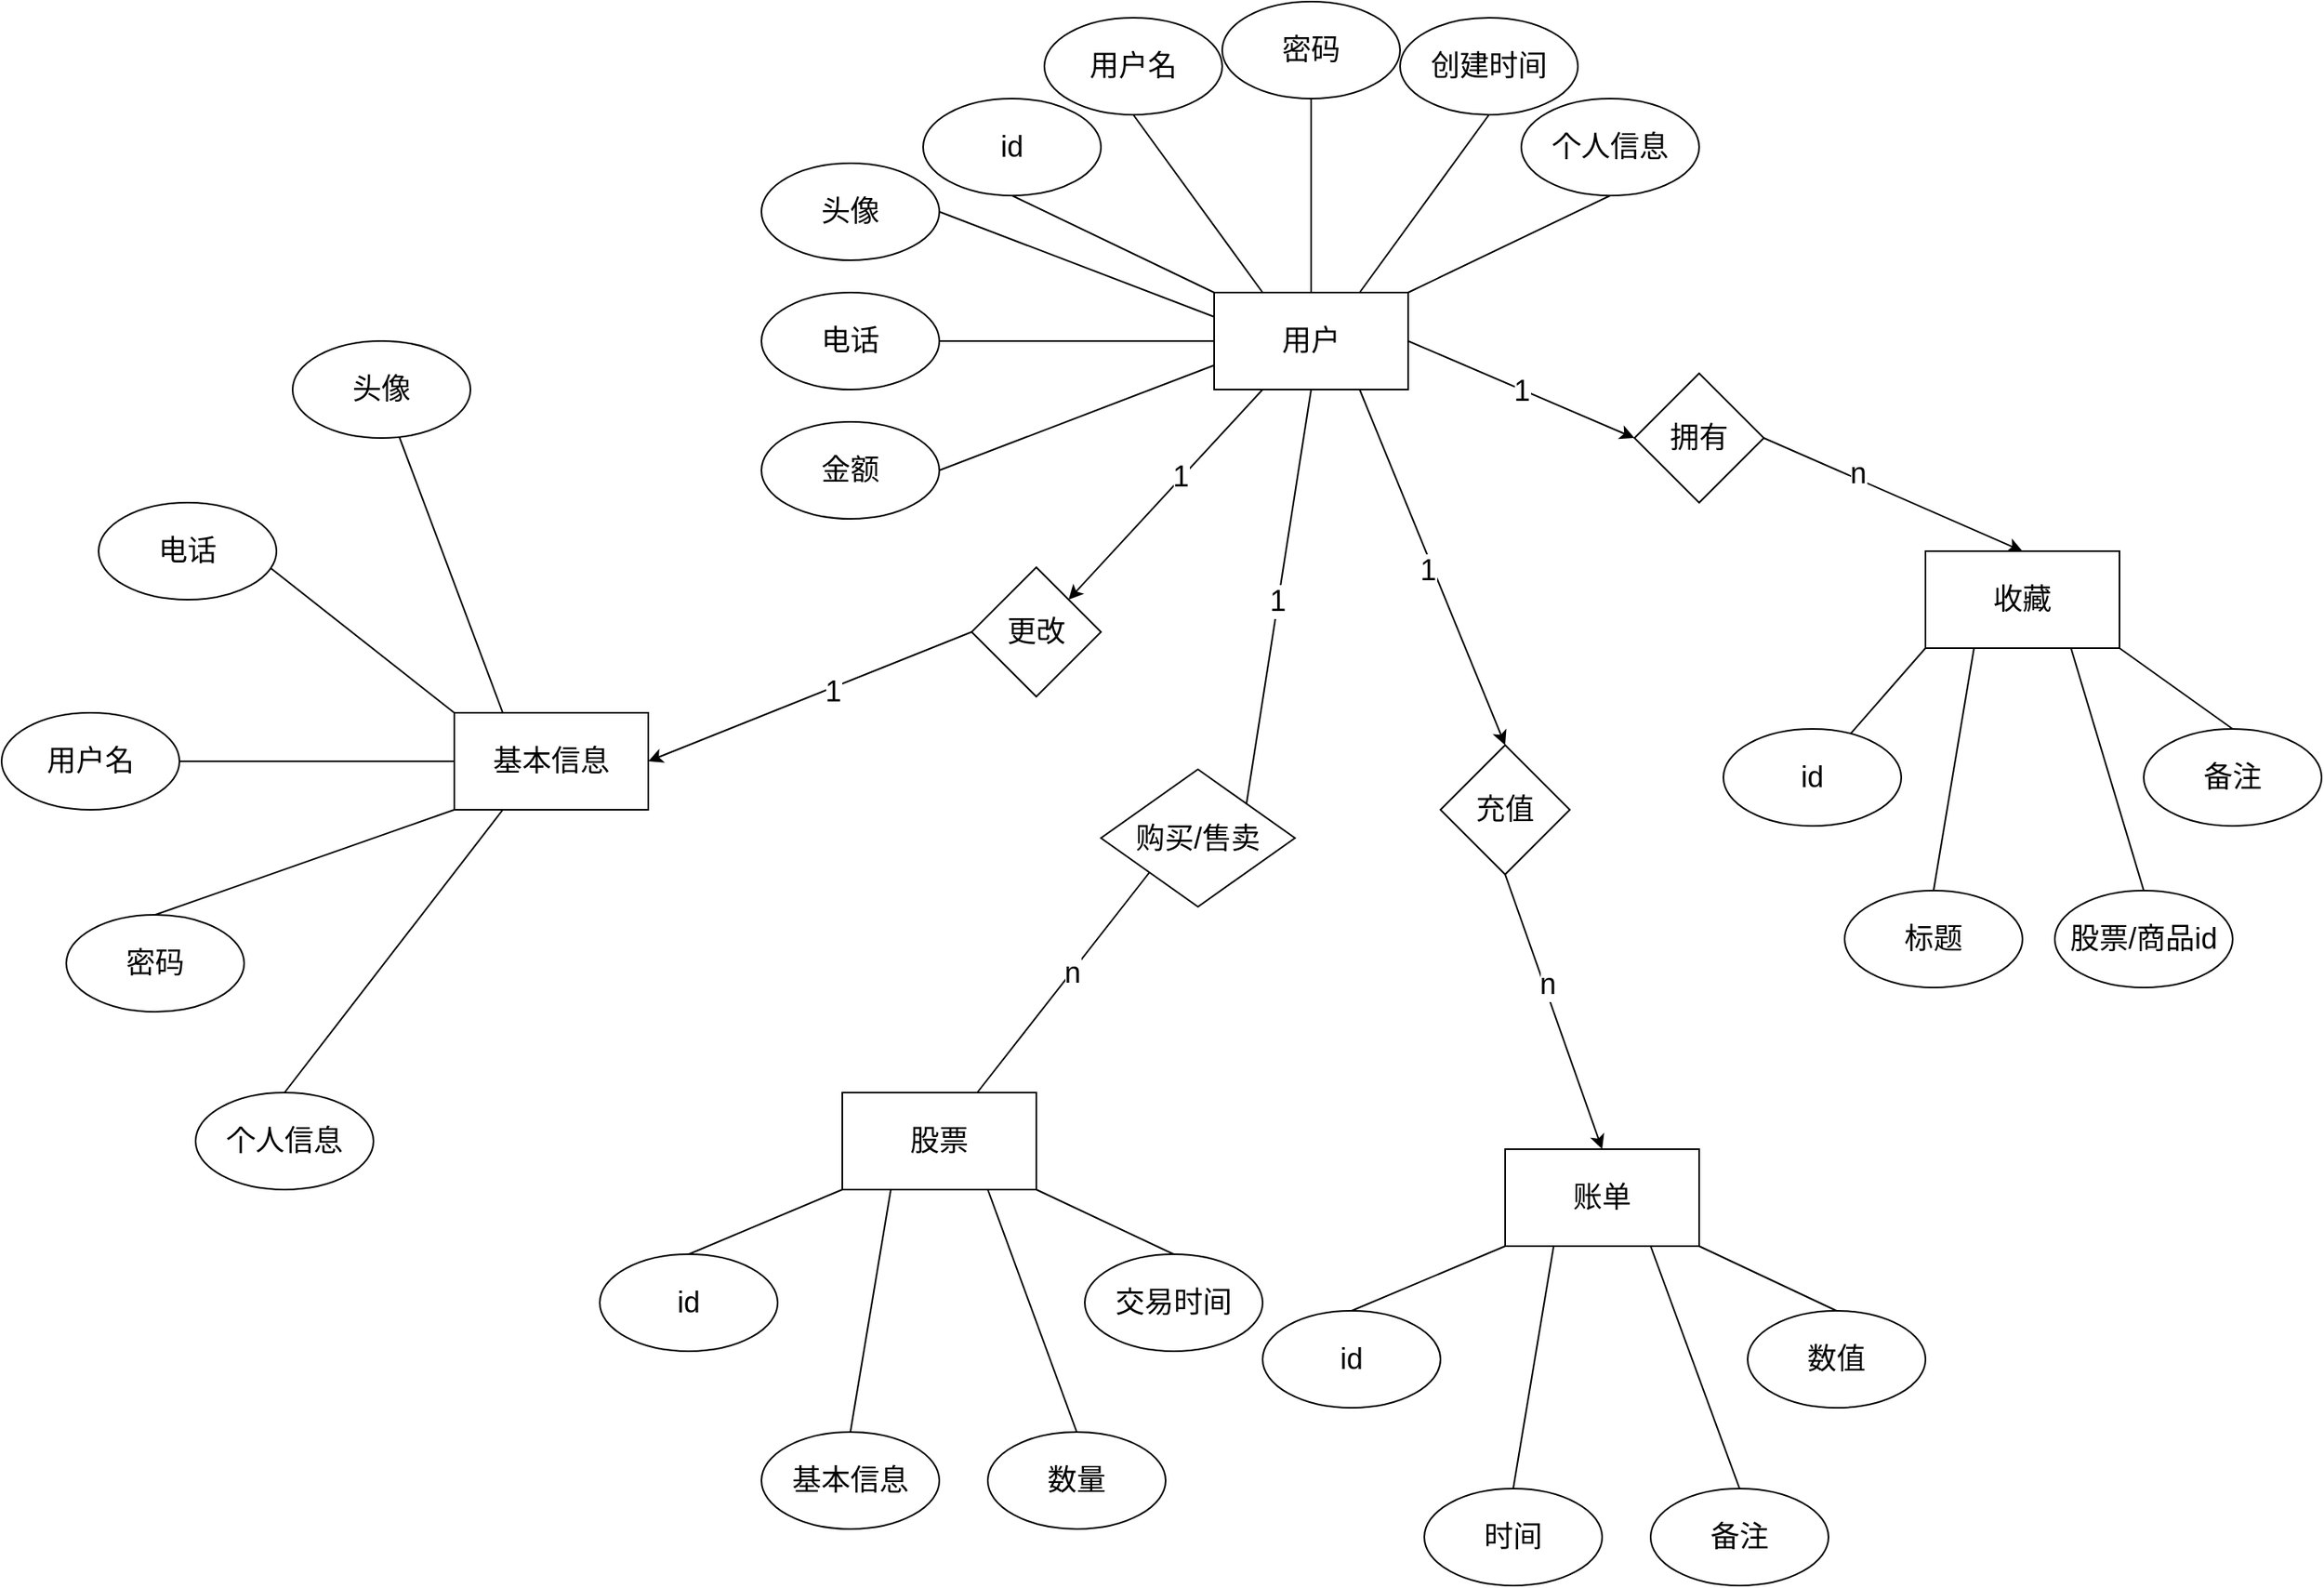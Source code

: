 <mxfile version="22.1.11" type="github">
  <diagram name="第 1 页" id="3jlHphtdO4E3uNvfyLha">
    <mxGraphModel dx="2547" dy="1224" grid="1" gridSize="10" guides="1" tooltips="1" connect="1" arrows="1" fold="1" page="1" pageScale="1" pageWidth="827" pageHeight="1169" math="0" shadow="0">
      <root>
        <mxCell id="0" />
        <mxCell id="1" parent="0" />
        <mxCell id="ewEKZoaJSPh1XdrwmUaL-1" style="rounded=0;orthogonalLoop=1;jettySize=auto;html=1;exitX=0.25;exitY=0;exitDx=0;exitDy=0;entryX=0.5;entryY=1;entryDx=0;entryDy=0;fontStyle=0;fontSize=18;endArrow=none;endFill=0;" edge="1" parent="1" source="ewEKZoaJSPh1XdrwmUaL-15" target="ewEKZoaJSPh1XdrwmUaL-17">
          <mxGeometry relative="1" as="geometry" />
        </mxCell>
        <mxCell id="ewEKZoaJSPh1XdrwmUaL-2" style="rounded=0;orthogonalLoop=1;jettySize=auto;html=1;exitX=0.5;exitY=0;exitDx=0;exitDy=0;entryX=0.5;entryY=1;entryDx=0;entryDy=0;fontStyle=0;fontSize=18;endArrow=none;endFill=0;" edge="1" parent="1" source="ewEKZoaJSPh1XdrwmUaL-15" target="ewEKZoaJSPh1XdrwmUaL-18">
          <mxGeometry relative="1" as="geometry" />
        </mxCell>
        <mxCell id="ewEKZoaJSPh1XdrwmUaL-3" style="rounded=0;orthogonalLoop=1;jettySize=auto;html=1;exitX=0.75;exitY=0;exitDx=0;exitDy=0;entryX=0.5;entryY=1;entryDx=0;entryDy=0;endArrow=none;endFill=0;" edge="1" parent="1" source="ewEKZoaJSPh1XdrwmUaL-15" target="ewEKZoaJSPh1XdrwmUaL-19">
          <mxGeometry relative="1" as="geometry" />
        </mxCell>
        <mxCell id="ewEKZoaJSPh1XdrwmUaL-4" style="rounded=0;orthogonalLoop=1;jettySize=auto;html=1;exitX=1;exitY=0;exitDx=0;exitDy=0;entryX=0.5;entryY=1;entryDx=0;entryDy=0;endArrow=none;endFill=0;" edge="1" parent="1" source="ewEKZoaJSPh1XdrwmUaL-15" target="ewEKZoaJSPh1XdrwmUaL-20">
          <mxGeometry relative="1" as="geometry" />
        </mxCell>
        <mxCell id="ewEKZoaJSPh1XdrwmUaL-5" style="rounded=0;orthogonalLoop=1;jettySize=auto;html=1;exitX=0;exitY=0;exitDx=0;exitDy=0;entryX=0.5;entryY=1;entryDx=0;entryDy=0;endArrow=none;endFill=0;" edge="1" parent="1" source="ewEKZoaJSPh1XdrwmUaL-15" target="ewEKZoaJSPh1XdrwmUaL-16">
          <mxGeometry relative="1" as="geometry" />
        </mxCell>
        <mxCell id="ewEKZoaJSPh1XdrwmUaL-6" style="rounded=0;orthogonalLoop=1;jettySize=auto;html=1;exitX=0;exitY=0.25;exitDx=0;exitDy=0;entryX=1;entryY=0.5;entryDx=0;entryDy=0;endArrow=none;endFill=0;" edge="1" parent="1" source="ewEKZoaJSPh1XdrwmUaL-15" target="ewEKZoaJSPh1XdrwmUaL-23">
          <mxGeometry relative="1" as="geometry" />
        </mxCell>
        <mxCell id="ewEKZoaJSPh1XdrwmUaL-7" style="rounded=0;orthogonalLoop=1;jettySize=auto;html=1;exitX=0;exitY=0.5;exitDx=0;exitDy=0;entryX=1;entryY=0.5;entryDx=0;entryDy=0;endArrow=none;endFill=0;" edge="1" parent="1" source="ewEKZoaJSPh1XdrwmUaL-15" target="ewEKZoaJSPh1XdrwmUaL-21">
          <mxGeometry relative="1" as="geometry" />
        </mxCell>
        <mxCell id="ewEKZoaJSPh1XdrwmUaL-8" style="rounded=0;orthogonalLoop=1;jettySize=auto;html=1;exitX=0;exitY=0.75;exitDx=0;exitDy=0;entryX=1;entryY=0.5;entryDx=0;entryDy=0;endArrow=none;endFill=0;fontSize=18;" edge="1" parent="1" source="ewEKZoaJSPh1XdrwmUaL-15" target="ewEKZoaJSPh1XdrwmUaL-22">
          <mxGeometry relative="1" as="geometry" />
        </mxCell>
        <mxCell id="ewEKZoaJSPh1XdrwmUaL-9" style="rounded=0;orthogonalLoop=1;jettySize=auto;html=1;exitX=1;exitY=0.5;exitDx=0;exitDy=0;entryX=0;entryY=0.5;entryDx=0;entryDy=0;" edge="1" parent="1" source="ewEKZoaJSPh1XdrwmUaL-15" target="ewEKZoaJSPh1XdrwmUaL-45">
          <mxGeometry relative="1" as="geometry" />
        </mxCell>
        <mxCell id="ewEKZoaJSPh1XdrwmUaL-10" value="1" style="edgeLabel;html=1;align=center;verticalAlign=middle;resizable=0;points=[];fontSize=18;" vertex="1" connectable="0" parent="ewEKZoaJSPh1XdrwmUaL-9">
          <mxGeometry x="-0.002" y="-1" relative="1" as="geometry">
            <mxPoint as="offset" />
          </mxGeometry>
        </mxCell>
        <mxCell id="ewEKZoaJSPh1XdrwmUaL-11" style="rounded=0;orthogonalLoop=1;jettySize=auto;html=1;entryX=0.5;entryY=0;entryDx=0;entryDy=0;fontSize=18;exitX=0.75;exitY=1;exitDx=0;exitDy=0;" edge="1" parent="1" source="ewEKZoaJSPh1XdrwmUaL-15" target="ewEKZoaJSPh1XdrwmUaL-39">
          <mxGeometry relative="1" as="geometry">
            <mxPoint x="210" y="300" as="sourcePoint" />
          </mxGeometry>
        </mxCell>
        <mxCell id="ewEKZoaJSPh1XdrwmUaL-12" value="1" style="edgeLabel;html=1;align=center;verticalAlign=middle;resizable=0;points=[];fontSize=18;" vertex="1" connectable="0" parent="ewEKZoaJSPh1XdrwmUaL-11">
          <mxGeometry x="0.002" y="-4" relative="1" as="geometry">
            <mxPoint as="offset" />
          </mxGeometry>
        </mxCell>
        <mxCell id="ewEKZoaJSPh1XdrwmUaL-13" style="rounded=0;orthogonalLoop=1;jettySize=auto;html=1;exitX=0.25;exitY=1;exitDx=0;exitDy=0;entryX=1;entryY=0;entryDx=0;entryDy=0;fontSize=18;" edge="1" parent="1" source="ewEKZoaJSPh1XdrwmUaL-15" target="ewEKZoaJSPh1XdrwmUaL-42">
          <mxGeometry relative="1" as="geometry" />
        </mxCell>
        <mxCell id="ewEKZoaJSPh1XdrwmUaL-14" value="1" style="edgeLabel;html=1;align=center;verticalAlign=middle;resizable=0;points=[];fontSize=18;" vertex="1" connectable="0" parent="ewEKZoaJSPh1XdrwmUaL-13">
          <mxGeometry x="-0.156" y="-1" relative="1" as="geometry">
            <mxPoint as="offset" />
          </mxGeometry>
        </mxCell>
        <mxCell id="ewEKZoaJSPh1XdrwmUaL-76" style="rounded=0;orthogonalLoop=1;jettySize=auto;html=1;exitX=0.5;exitY=1;exitDx=0;exitDy=0;entryX=1;entryY=0;entryDx=0;entryDy=0;endArrow=none;endFill=0;fontSize=18;" edge="1" parent="1" source="ewEKZoaJSPh1XdrwmUaL-15" target="ewEKZoaJSPh1XdrwmUaL-74">
          <mxGeometry relative="1" as="geometry" />
        </mxCell>
        <mxCell id="ewEKZoaJSPh1XdrwmUaL-78" value="1" style="edgeLabel;html=1;align=center;verticalAlign=middle;resizable=0;points=[];fontSize=18;" vertex="1" connectable="0" parent="ewEKZoaJSPh1XdrwmUaL-76">
          <mxGeometry x="0.019" y="-1" relative="1" as="geometry">
            <mxPoint as="offset" />
          </mxGeometry>
        </mxCell>
        <mxCell id="ewEKZoaJSPh1XdrwmUaL-15" value="用户" style="rounded=0;whiteSpace=wrap;html=1;fontStyle=0;fontSize=18;" vertex="1" parent="1">
          <mxGeometry x="140" y="210" width="120" height="60" as="geometry" />
        </mxCell>
        <mxCell id="ewEKZoaJSPh1XdrwmUaL-16" value="id" style="ellipse;whiteSpace=wrap;html=1;fontStyle=0;fontSize=18;" vertex="1" parent="1">
          <mxGeometry x="-40" y="90" width="110" height="60" as="geometry" />
        </mxCell>
        <mxCell id="ewEKZoaJSPh1XdrwmUaL-17" value="用户名" style="ellipse;whiteSpace=wrap;html=1;fontStyle=0;fontSize=18;" vertex="1" parent="1">
          <mxGeometry x="35" y="40" width="110" height="60" as="geometry" />
        </mxCell>
        <mxCell id="ewEKZoaJSPh1XdrwmUaL-18" value="密码" style="ellipse;whiteSpace=wrap;html=1;fontStyle=0;fontSize=18;" vertex="1" parent="1">
          <mxGeometry x="145" y="30" width="110" height="60" as="geometry" />
        </mxCell>
        <mxCell id="ewEKZoaJSPh1XdrwmUaL-19" value="创建时间" style="ellipse;whiteSpace=wrap;html=1;fontStyle=0;fontSize=18;" vertex="1" parent="1">
          <mxGeometry x="255" y="40" width="110" height="60" as="geometry" />
        </mxCell>
        <mxCell id="ewEKZoaJSPh1XdrwmUaL-20" value="个人信息" style="ellipse;whiteSpace=wrap;html=1;fontStyle=0;fontSize=18;" vertex="1" parent="1">
          <mxGeometry x="330" y="90" width="110" height="60" as="geometry" />
        </mxCell>
        <mxCell id="ewEKZoaJSPh1XdrwmUaL-21" value="电话" style="ellipse;whiteSpace=wrap;html=1;fontStyle=0;fontSize=18;" vertex="1" parent="1">
          <mxGeometry x="-140" y="210" width="110" height="60" as="geometry" />
        </mxCell>
        <mxCell id="ewEKZoaJSPh1XdrwmUaL-22" value="金额" style="ellipse;whiteSpace=wrap;html=1;fontStyle=0;fontSize=18;" vertex="1" parent="1">
          <mxGeometry x="-140" y="290" width="110" height="60" as="geometry" />
        </mxCell>
        <mxCell id="ewEKZoaJSPh1XdrwmUaL-23" value="头像" style="ellipse;whiteSpace=wrap;html=1;fontStyle=0;fontSize=18;" vertex="1" parent="1">
          <mxGeometry x="-140" y="130" width="110" height="60" as="geometry" />
        </mxCell>
        <mxCell id="ewEKZoaJSPh1XdrwmUaL-24" style="rounded=0;orthogonalLoop=1;jettySize=auto;html=1;exitX=0;exitY=0.5;exitDx=0;exitDy=0;endArrow=none;endFill=0;" edge="1" parent="1" source="ewEKZoaJSPh1XdrwmUaL-28" target="ewEKZoaJSPh1XdrwmUaL-51">
          <mxGeometry relative="1" as="geometry" />
        </mxCell>
        <mxCell id="ewEKZoaJSPh1XdrwmUaL-25" style="rounded=0;orthogonalLoop=1;jettySize=auto;html=1;exitX=0;exitY=1;exitDx=0;exitDy=0;entryX=0.5;entryY=0;entryDx=0;entryDy=0;endArrow=none;endFill=0;" edge="1" parent="1" source="ewEKZoaJSPh1XdrwmUaL-28" target="ewEKZoaJSPh1XdrwmUaL-46">
          <mxGeometry relative="1" as="geometry" />
        </mxCell>
        <mxCell id="ewEKZoaJSPh1XdrwmUaL-26" style="rounded=0;orthogonalLoop=1;jettySize=auto;html=1;exitX=0.25;exitY=1;exitDx=0;exitDy=0;entryX=0.5;entryY=0;entryDx=0;entryDy=0;endArrow=none;endFill=0;" edge="1" parent="1" source="ewEKZoaJSPh1XdrwmUaL-28" target="ewEKZoaJSPh1XdrwmUaL-47">
          <mxGeometry relative="1" as="geometry" />
        </mxCell>
        <mxCell id="ewEKZoaJSPh1XdrwmUaL-27" style="rounded=0;orthogonalLoop=1;jettySize=auto;html=1;exitX=0.25;exitY=0;exitDx=0;exitDy=0;endArrow=none;endFill=0;fontSize=18;" edge="1" parent="1" source="ewEKZoaJSPh1XdrwmUaL-28" target="ewEKZoaJSPh1XdrwmUaL-54">
          <mxGeometry relative="1" as="geometry" />
        </mxCell>
        <mxCell id="ewEKZoaJSPh1XdrwmUaL-58" style="rounded=0;orthogonalLoop=1;jettySize=auto;html=1;exitX=0;exitY=0;exitDx=0;exitDy=0;entryX=0.5;entryY=0;entryDx=0;entryDy=0;endArrow=none;endFill=0;" edge="1" parent="1" source="ewEKZoaJSPh1XdrwmUaL-28" target="ewEKZoaJSPh1XdrwmUaL-57">
          <mxGeometry relative="1" as="geometry" />
        </mxCell>
        <mxCell id="ewEKZoaJSPh1XdrwmUaL-28" value="基本信息" style="rounded=0;whiteSpace=wrap;html=1;fontStyle=0;fontSize=18;" vertex="1" parent="1">
          <mxGeometry x="-330" y="470" width="120" height="60" as="geometry" />
        </mxCell>
        <mxCell id="ewEKZoaJSPh1XdrwmUaL-29" style="rounded=0;orthogonalLoop=1;jettySize=auto;html=1;exitX=0;exitY=1;exitDx=0;exitDy=0;endArrow=none;endFill=0;fontSize=18;" edge="1" parent="1" source="ewEKZoaJSPh1XdrwmUaL-32" target="ewEKZoaJSPh1XdrwmUaL-52">
          <mxGeometry relative="1" as="geometry" />
        </mxCell>
        <mxCell id="ewEKZoaJSPh1XdrwmUaL-30" style="rounded=0;orthogonalLoop=1;jettySize=auto;html=1;exitX=0.25;exitY=1;exitDx=0;exitDy=0;entryX=0.5;entryY=0;entryDx=0;entryDy=0;endArrow=none;endFill=0;fontSize=18;" edge="1" parent="1" source="ewEKZoaJSPh1XdrwmUaL-32" target="ewEKZoaJSPh1XdrwmUaL-48">
          <mxGeometry relative="1" as="geometry" />
        </mxCell>
        <mxCell id="ewEKZoaJSPh1XdrwmUaL-31" style="rounded=0;orthogonalLoop=1;jettySize=auto;html=1;exitX=1;exitY=1;exitDx=0;exitDy=0;entryX=0.5;entryY=0;entryDx=0;entryDy=0;endArrow=none;endFill=0;fontSize=18;" edge="1" parent="1" source="ewEKZoaJSPh1XdrwmUaL-32" target="ewEKZoaJSPh1XdrwmUaL-53">
          <mxGeometry relative="1" as="geometry" />
        </mxCell>
        <mxCell id="ewEKZoaJSPh1XdrwmUaL-32" value="收藏" style="rounded=0;whiteSpace=wrap;html=1;fontStyle=0;fontSize=18;" vertex="1" parent="1">
          <mxGeometry x="580" y="370" width="120" height="60" as="geometry" />
        </mxCell>
        <mxCell id="ewEKZoaJSPh1XdrwmUaL-33" style="rounded=0;orthogonalLoop=1;jettySize=auto;html=1;exitX=0;exitY=1;exitDx=0;exitDy=0;entryX=0.5;entryY=0;entryDx=0;entryDy=0;endArrow=none;endFill=0;fontSize=18;" edge="1" parent="1" source="ewEKZoaJSPh1XdrwmUaL-36" target="ewEKZoaJSPh1XdrwmUaL-50">
          <mxGeometry relative="1" as="geometry" />
        </mxCell>
        <mxCell id="ewEKZoaJSPh1XdrwmUaL-34" style="rounded=0;orthogonalLoop=1;jettySize=auto;html=1;exitX=0.25;exitY=1;exitDx=0;exitDy=0;entryX=0.5;entryY=0;entryDx=0;entryDy=0;endArrow=none;endFill=0;fontSize=18;" edge="1" parent="1" source="ewEKZoaJSPh1XdrwmUaL-36" target="ewEKZoaJSPh1XdrwmUaL-49">
          <mxGeometry relative="1" as="geometry" />
        </mxCell>
        <mxCell id="ewEKZoaJSPh1XdrwmUaL-35" style="rounded=0;orthogonalLoop=1;jettySize=auto;html=1;exitX=1;exitY=1;exitDx=0;exitDy=0;entryX=0.5;entryY=0;entryDx=0;entryDy=0;endArrow=none;endFill=0;fontSize=18;" edge="1" parent="1" source="ewEKZoaJSPh1XdrwmUaL-36" target="ewEKZoaJSPh1XdrwmUaL-55">
          <mxGeometry relative="1" as="geometry" />
        </mxCell>
        <mxCell id="ewEKZoaJSPh1XdrwmUaL-36" value="账单" style="rounded=0;whiteSpace=wrap;html=1;fontStyle=0;fontSize=18;" vertex="1" parent="1">
          <mxGeometry x="320" y="740" width="120" height="60" as="geometry" />
        </mxCell>
        <mxCell id="ewEKZoaJSPh1XdrwmUaL-37" style="rounded=0;orthogonalLoop=1;jettySize=auto;html=1;exitX=0.5;exitY=1;exitDx=0;exitDy=0;entryX=0.5;entryY=0;entryDx=0;entryDy=0;fontSize=18;" edge="1" parent="1" source="ewEKZoaJSPh1XdrwmUaL-39" target="ewEKZoaJSPh1XdrwmUaL-36">
          <mxGeometry relative="1" as="geometry" />
        </mxCell>
        <mxCell id="ewEKZoaJSPh1XdrwmUaL-38" value="n" style="edgeLabel;html=1;align=center;verticalAlign=middle;resizable=0;points=[];fontSize=18;" vertex="1" connectable="0" parent="ewEKZoaJSPh1XdrwmUaL-37">
          <mxGeometry x="-0.192" y="2" relative="1" as="geometry">
            <mxPoint as="offset" />
          </mxGeometry>
        </mxCell>
        <mxCell id="ewEKZoaJSPh1XdrwmUaL-39" value="充值" style="rhombus;whiteSpace=wrap;html=1;fontSize=18;" vertex="1" parent="1">
          <mxGeometry x="280" y="490" width="80" height="80" as="geometry" />
        </mxCell>
        <mxCell id="ewEKZoaJSPh1XdrwmUaL-40" style="rounded=0;orthogonalLoop=1;jettySize=auto;html=1;exitX=0;exitY=0.5;exitDx=0;exitDy=0;entryX=1;entryY=0.5;entryDx=0;entryDy=0;fontSize=18;" edge="1" parent="1" source="ewEKZoaJSPh1XdrwmUaL-42" target="ewEKZoaJSPh1XdrwmUaL-28">
          <mxGeometry relative="1" as="geometry" />
        </mxCell>
        <mxCell id="ewEKZoaJSPh1XdrwmUaL-41" value="1" style="edgeLabel;html=1;align=center;verticalAlign=middle;resizable=0;points=[];fontSize=18;" vertex="1" connectable="0" parent="ewEKZoaJSPh1XdrwmUaL-40">
          <mxGeometry x="-0.133" y="2" relative="1" as="geometry">
            <mxPoint as="offset" />
          </mxGeometry>
        </mxCell>
        <mxCell id="ewEKZoaJSPh1XdrwmUaL-42" value="更改" style="rhombus;whiteSpace=wrap;html=1;fontSize=18;" vertex="1" parent="1">
          <mxGeometry x="-10" y="380" width="80" height="80" as="geometry" />
        </mxCell>
        <mxCell id="ewEKZoaJSPh1XdrwmUaL-43" style="rounded=0;orthogonalLoop=1;jettySize=auto;html=1;exitX=1;exitY=0.5;exitDx=0;exitDy=0;entryX=0.5;entryY=0;entryDx=0;entryDy=0;fontSize=18;" edge="1" parent="1" source="ewEKZoaJSPh1XdrwmUaL-45" target="ewEKZoaJSPh1XdrwmUaL-32">
          <mxGeometry relative="1" as="geometry">
            <mxPoint x="630" y="360" as="targetPoint" />
          </mxGeometry>
        </mxCell>
        <mxCell id="ewEKZoaJSPh1XdrwmUaL-44" value="n" style="edgeLabel;html=1;align=center;verticalAlign=middle;resizable=0;points=[];fontSize=18;" vertex="1" connectable="0" parent="ewEKZoaJSPh1XdrwmUaL-43">
          <mxGeometry x="-0.29" y="3" relative="1" as="geometry">
            <mxPoint as="offset" />
          </mxGeometry>
        </mxCell>
        <mxCell id="ewEKZoaJSPh1XdrwmUaL-45" value="拥有" style="rhombus;whiteSpace=wrap;html=1;fontSize=18;" vertex="1" parent="1">
          <mxGeometry x="400" y="260" width="80" height="80" as="geometry" />
        </mxCell>
        <mxCell id="ewEKZoaJSPh1XdrwmUaL-46" value="密码" style="ellipse;whiteSpace=wrap;html=1;fontStyle=0;fontSize=18;" vertex="1" parent="1">
          <mxGeometry x="-570" y="595" width="110" height="60" as="geometry" />
        </mxCell>
        <mxCell id="ewEKZoaJSPh1XdrwmUaL-47" value="个人信息" style="ellipse;whiteSpace=wrap;html=1;fontStyle=0;fontSize=18;" vertex="1" parent="1">
          <mxGeometry x="-490" y="705" width="110" height="60" as="geometry" />
        </mxCell>
        <mxCell id="ewEKZoaJSPh1XdrwmUaL-48" value="标题" style="ellipse;whiteSpace=wrap;html=1;fontStyle=0;fontSize=18;" vertex="1" parent="1">
          <mxGeometry x="530" y="580" width="110" height="60" as="geometry" />
        </mxCell>
        <mxCell id="ewEKZoaJSPh1XdrwmUaL-49" value="时间" style="ellipse;whiteSpace=wrap;html=1;fontStyle=0;fontSize=18;" vertex="1" parent="1">
          <mxGeometry x="270" y="950" width="110" height="60" as="geometry" />
        </mxCell>
        <mxCell id="ewEKZoaJSPh1XdrwmUaL-50" value="id" style="ellipse;whiteSpace=wrap;html=1;fontStyle=0;fontSize=18;" vertex="1" parent="1">
          <mxGeometry x="170" y="840" width="110" height="60" as="geometry" />
        </mxCell>
        <mxCell id="ewEKZoaJSPh1XdrwmUaL-51" value="用户名" style="ellipse;whiteSpace=wrap;html=1;fontStyle=0;fontSize=18;" vertex="1" parent="1">
          <mxGeometry x="-610" y="470" width="110" height="60" as="geometry" />
        </mxCell>
        <mxCell id="ewEKZoaJSPh1XdrwmUaL-52" value="id" style="ellipse;whiteSpace=wrap;html=1;fontStyle=0;fontSize=18;" vertex="1" parent="1">
          <mxGeometry x="455" y="480" width="110" height="60" as="geometry" />
        </mxCell>
        <mxCell id="ewEKZoaJSPh1XdrwmUaL-53" value="备注" style="ellipse;whiteSpace=wrap;html=1;fontStyle=0;fontSize=18;" vertex="1" parent="1">
          <mxGeometry x="715" y="480" width="110" height="60" as="geometry" />
        </mxCell>
        <mxCell id="ewEKZoaJSPh1XdrwmUaL-54" value="头像" style="ellipse;whiteSpace=wrap;html=1;fontStyle=0;fontSize=18;" vertex="1" parent="1">
          <mxGeometry x="-430" y="240" width="110" height="60" as="geometry" />
        </mxCell>
        <mxCell id="ewEKZoaJSPh1XdrwmUaL-55" value="数值" style="ellipse;whiteSpace=wrap;html=1;fontStyle=0;fontSize=18;" vertex="1" parent="1">
          <mxGeometry x="470" y="840" width="110" height="60" as="geometry" />
        </mxCell>
        <mxCell id="ewEKZoaJSPh1XdrwmUaL-57" value="电话" style="ellipse;whiteSpace=wrap;html=1;fontStyle=0;fontSize=18;" vertex="1" parent="1">
          <mxGeometry x="-550" y="340" width="110" height="60" as="geometry" />
        </mxCell>
        <mxCell id="ewEKZoaJSPh1XdrwmUaL-59" value="备注" style="ellipse;whiteSpace=wrap;html=1;fontStyle=0;fontSize=18;" vertex="1" parent="1">
          <mxGeometry x="410" y="950" width="110" height="60" as="geometry" />
        </mxCell>
        <mxCell id="ewEKZoaJSPh1XdrwmUaL-60" style="rounded=0;orthogonalLoop=1;jettySize=auto;html=1;exitX=0.75;exitY=1;exitDx=0;exitDy=0;entryX=0.5;entryY=0;entryDx=0;entryDy=0;endArrow=none;endFill=0;fontSize=18;" edge="1" parent="1" source="ewEKZoaJSPh1XdrwmUaL-36" target="ewEKZoaJSPh1XdrwmUaL-59">
          <mxGeometry relative="1" as="geometry">
            <mxPoint x="360" y="810" as="sourcePoint" />
            <mxPoint x="335" y="960" as="targetPoint" />
          </mxGeometry>
        </mxCell>
        <mxCell id="ewEKZoaJSPh1XdrwmUaL-61" style="rounded=0;orthogonalLoop=1;jettySize=auto;html=1;exitX=0.75;exitY=1;exitDx=0;exitDy=0;entryX=0.5;entryY=0;entryDx=0;entryDy=0;endArrow=none;endFill=0;fontSize=18;" edge="1" parent="1" source="ewEKZoaJSPh1XdrwmUaL-32" target="ewEKZoaJSPh1XdrwmUaL-62">
          <mxGeometry relative="1" as="geometry">
            <mxPoint x="620" y="440" as="sourcePoint" />
            <mxPoint x="595" y="590" as="targetPoint" />
          </mxGeometry>
        </mxCell>
        <mxCell id="ewEKZoaJSPh1XdrwmUaL-62" value="股票/商品id" style="ellipse;whiteSpace=wrap;html=1;fontStyle=0;fontSize=18;" vertex="1" parent="1">
          <mxGeometry x="660" y="580" width="110" height="60" as="geometry" />
        </mxCell>
        <mxCell id="ewEKZoaJSPh1XdrwmUaL-65" style="rounded=0;orthogonalLoop=1;jettySize=auto;html=1;exitX=0;exitY=1;exitDx=0;exitDy=0;entryX=0.5;entryY=0;entryDx=0;entryDy=0;endArrow=none;endFill=0;fontSize=18;" edge="1" parent="1" source="ewEKZoaJSPh1XdrwmUaL-68" target="ewEKZoaJSPh1XdrwmUaL-70">
          <mxGeometry relative="1" as="geometry" />
        </mxCell>
        <mxCell id="ewEKZoaJSPh1XdrwmUaL-66" style="rounded=0;orthogonalLoop=1;jettySize=auto;html=1;exitX=0.25;exitY=1;exitDx=0;exitDy=0;entryX=0.5;entryY=0;entryDx=0;entryDy=0;endArrow=none;endFill=0;fontSize=18;" edge="1" parent="1" source="ewEKZoaJSPh1XdrwmUaL-68" target="ewEKZoaJSPh1XdrwmUaL-69">
          <mxGeometry relative="1" as="geometry" />
        </mxCell>
        <mxCell id="ewEKZoaJSPh1XdrwmUaL-67" style="rounded=0;orthogonalLoop=1;jettySize=auto;html=1;exitX=1;exitY=1;exitDx=0;exitDy=0;entryX=0.5;entryY=0;entryDx=0;entryDy=0;endArrow=none;endFill=0;fontSize=18;" edge="1" parent="1" source="ewEKZoaJSPh1XdrwmUaL-68" target="ewEKZoaJSPh1XdrwmUaL-71">
          <mxGeometry relative="1" as="geometry" />
        </mxCell>
        <mxCell id="ewEKZoaJSPh1XdrwmUaL-68" value="股票" style="rounded=0;whiteSpace=wrap;html=1;fontStyle=0;fontSize=18;" vertex="1" parent="1">
          <mxGeometry x="-90" y="705" width="120" height="60" as="geometry" />
        </mxCell>
        <mxCell id="ewEKZoaJSPh1XdrwmUaL-69" value="基本信息" style="ellipse;whiteSpace=wrap;html=1;fontStyle=0;fontSize=18;" vertex="1" parent="1">
          <mxGeometry x="-140" y="915" width="110" height="60" as="geometry" />
        </mxCell>
        <mxCell id="ewEKZoaJSPh1XdrwmUaL-70" value="id" style="ellipse;whiteSpace=wrap;html=1;fontStyle=0;fontSize=18;" vertex="1" parent="1">
          <mxGeometry x="-240" y="805" width="110" height="60" as="geometry" />
        </mxCell>
        <mxCell id="ewEKZoaJSPh1XdrwmUaL-71" value="交易时间" style="ellipse;whiteSpace=wrap;html=1;fontStyle=0;fontSize=18;" vertex="1" parent="1">
          <mxGeometry x="60" y="805" width="110" height="60" as="geometry" />
        </mxCell>
        <mxCell id="ewEKZoaJSPh1XdrwmUaL-72" value="数量" style="ellipse;whiteSpace=wrap;html=1;fontStyle=0;fontSize=18;" vertex="1" parent="1">
          <mxGeometry y="915" width="110" height="60" as="geometry" />
        </mxCell>
        <mxCell id="ewEKZoaJSPh1XdrwmUaL-73" style="rounded=0;orthogonalLoop=1;jettySize=auto;html=1;exitX=0.75;exitY=1;exitDx=0;exitDy=0;entryX=0.5;entryY=0;entryDx=0;entryDy=0;endArrow=none;endFill=0;fontSize=18;" edge="1" parent="1" source="ewEKZoaJSPh1XdrwmUaL-68" target="ewEKZoaJSPh1XdrwmUaL-72">
          <mxGeometry relative="1" as="geometry">
            <mxPoint x="-50" y="775" as="sourcePoint" />
            <mxPoint x="-75" y="925" as="targetPoint" />
          </mxGeometry>
        </mxCell>
        <mxCell id="ewEKZoaJSPh1XdrwmUaL-77" style="rounded=0;orthogonalLoop=1;jettySize=auto;html=1;exitX=0;exitY=1;exitDx=0;exitDy=0;endArrow=none;endFill=0;fontSize=18;" edge="1" parent="1" source="ewEKZoaJSPh1XdrwmUaL-74" target="ewEKZoaJSPh1XdrwmUaL-68">
          <mxGeometry relative="1" as="geometry" />
        </mxCell>
        <mxCell id="ewEKZoaJSPh1XdrwmUaL-79" value="n" style="edgeLabel;html=1;align=center;verticalAlign=middle;resizable=0;points=[];fontSize=18;" vertex="1" connectable="0" parent="ewEKZoaJSPh1XdrwmUaL-77">
          <mxGeometry x="-0.09" relative="1" as="geometry">
            <mxPoint as="offset" />
          </mxGeometry>
        </mxCell>
        <mxCell id="ewEKZoaJSPh1XdrwmUaL-74" value="购买/售卖" style="rhombus;whiteSpace=wrap;html=1;fontSize=18;" vertex="1" parent="1">
          <mxGeometry x="70" y="505" width="120" height="85" as="geometry" />
        </mxCell>
      </root>
    </mxGraphModel>
  </diagram>
</mxfile>
